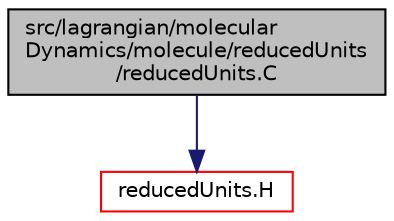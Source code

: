 digraph "src/lagrangian/molecularDynamics/molecule/reducedUnits/reducedUnits.C"
{
  bgcolor="transparent";
  edge [fontname="Helvetica",fontsize="10",labelfontname="Helvetica",labelfontsize="10"];
  node [fontname="Helvetica",fontsize="10",shape=record];
  Node0 [label="src/lagrangian/molecular\lDynamics/molecule/reducedUnits\l/reducedUnits.C",height=0.2,width=0.4,color="black", fillcolor="grey75", style="filled", fontcolor="black"];
  Node0 -> Node1 [color="midnightblue",fontsize="10",style="solid",fontname="Helvetica"];
  Node1 [label="reducedUnits.H",height=0.2,width=0.4,color="red",URL="$a07145.html"];
}
